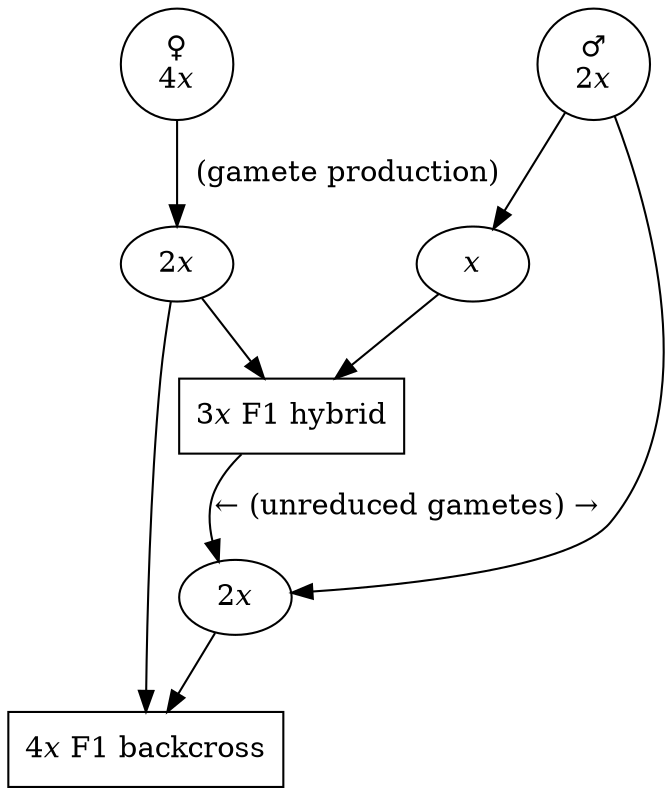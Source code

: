 digraph "Backcross triploid2" {
    // nodes
    maternal [ label = "♀\n4𝑥" class = "backcross_triploid_2 hexaploid backcross"]
    maternal_gamete [ label = "2𝑥" class = "backcross_triploid_2 hexaploid backcross" ]
    paternal [ label = "♂\n2𝑥" class = "backcross_triploid_2 hexaploid backcross" ]
    paternal_gamete [ label = "𝑥" class = "backcross_triploid_2 hexaploid backcross" ]
    hybrid_outcome_1 [ label =  "3𝑥 F1 hybrid" shape = "box" class = "backcross_triploid_2 hexaploid backcross" ]
    hybrid_outcome_1_gamete [ label = "2𝑥" class = "backcross_triploid_2 backcross" ]
    hybrid_outcome_3 [ label =  "4𝑥 F1 backcross" shape = "box" class = "backcross_triploid_2 backcross onhover" ]

    // edges
    maternal -> maternal_gamete [label="  (gamete production)" class = "backcross_triploid_2 hexaploid backcross" ]
    paternal -> paternal_gamete [ class = "backcross_triploid_2 hexaploid backcross" ]
    paternal -> hybrid_outcome_1_gamete [ class = "backcross_triploid_2 backcross" ]
    maternal_gamete -> hybrid_outcome_1 [ class = "backcross_triploid_2 hexaploid backcross" ]
    maternal_gamete -> hybrid_outcome_3 [ class = "backcross_triploid_2 backcross" ]
    paternal_gamete -> hybrid_outcome_1 [ class = "backcross_triploid_2 hexaploid backcross" ]
    hybrid_outcome_1 -> hybrid_outcome_1_gamete [ class = "backcross_triploid_2 backcross" label = "← (unreduced gametes) → "]
    hybrid_outcome_1_gamete -> hybrid_outcome_3 [ class = "backcross_triploid_2 backcross" ]
}
